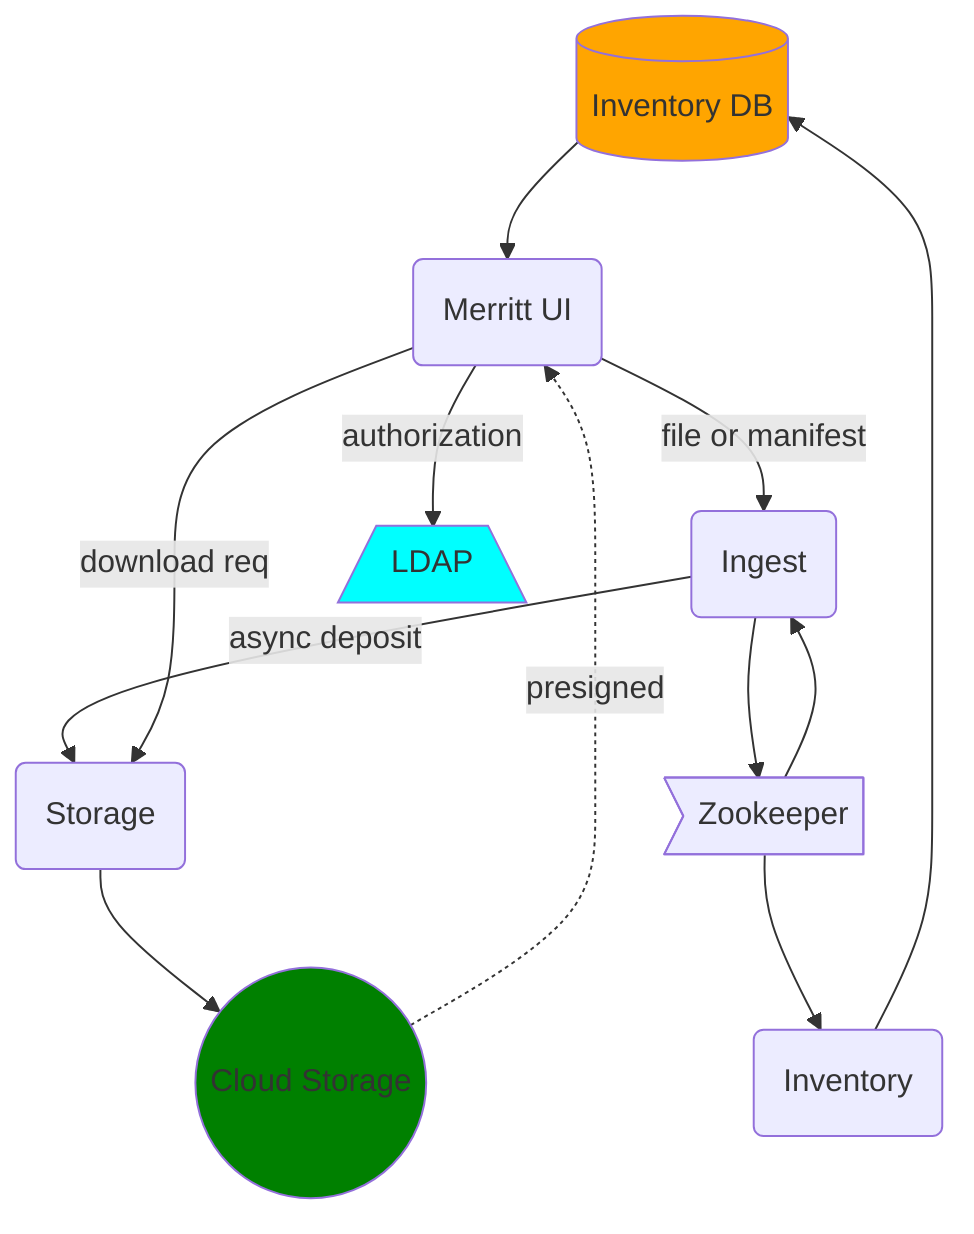 graph TD
  RDS[(Inventory DB)]
  UI(Merritt UI)
  ING(Ingest)
  ST(Storage)
  INV(Inventory)
  CLOUD(("Cloud Storage"))
  LDAP[/LDAP\]
  ZOO>Zookeeper]

  RDS --> UI
  UI --> |"file or manifest"| ING
  UI --> |authorization| LDAP
  ING --> |"async deposit"| ST
  ING --> ZOO
  ZOO --> ING
  ZOO --> INV
  UI ---> |download req| ST
  INV --> RDS
  ST --> CLOUD
  CLOUD -.-> |presigned| UI

  style CLOUD fill:green
  style RDS fill:orange
  style LDAP fill:cyan